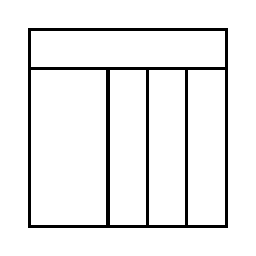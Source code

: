 \begin{tikzpicture}[very thick, scale=.5]
    \draw (0,4) rectangle (5,5);
    \draw (0,0) rectangle (2,4);
    \draw (2,0) rectangle (3,4);
    \draw (3,0) rectangle (4,4);
    \draw (4,0) rectangle (5,4);
\end{tikzpicture}
